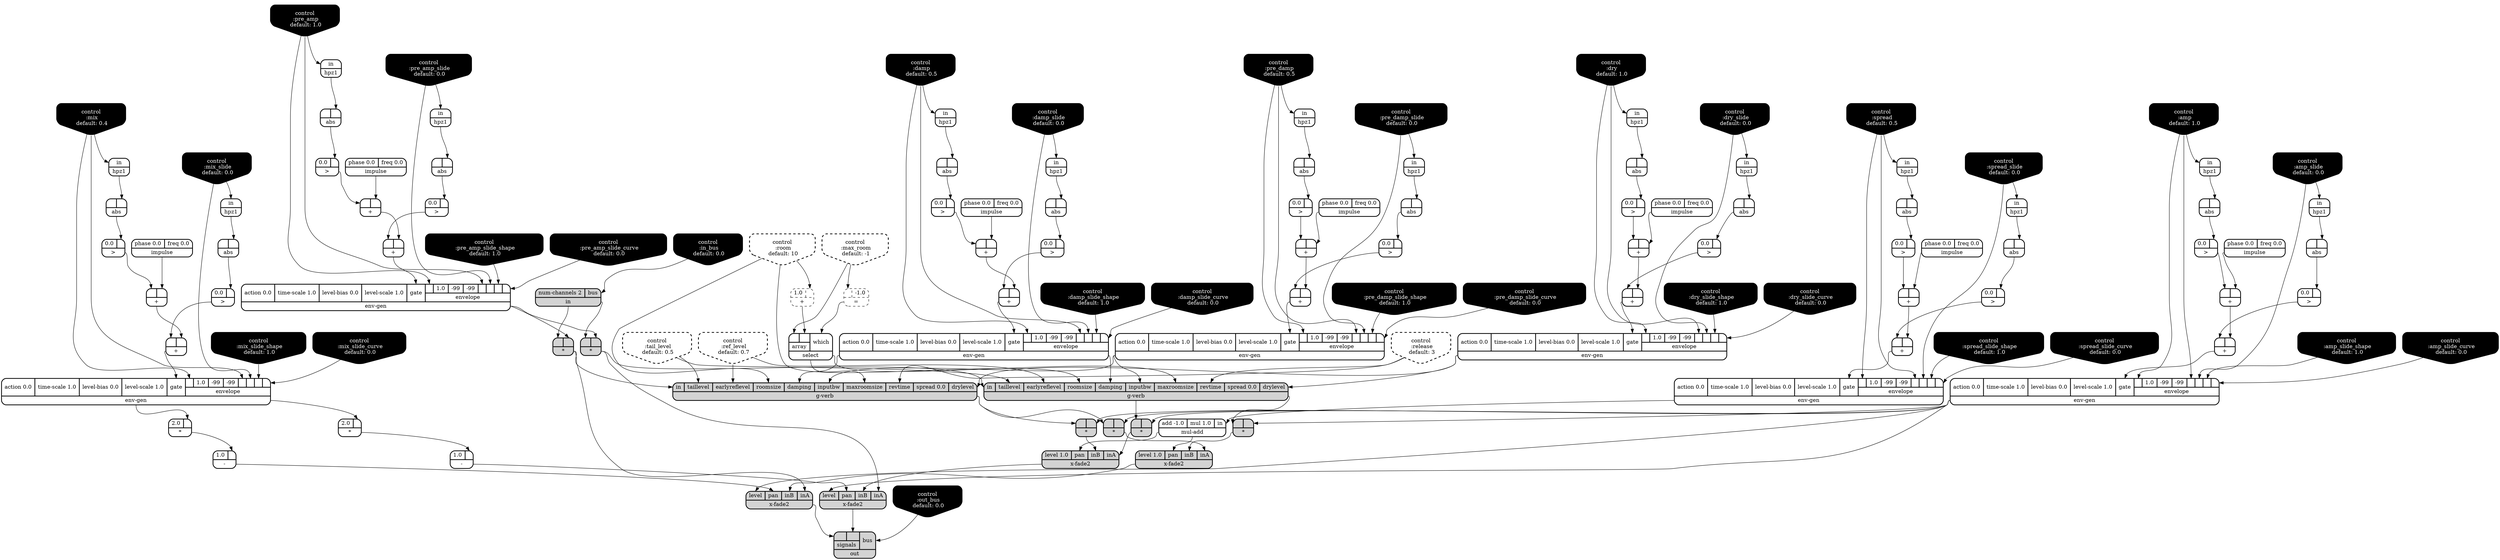 digraph synthdef {
56 [label = "{{ <b> |<a> } |<__UG_NAME__>* }" style="filled, bold, rounded"  shape=record rankdir=LR];
91 [label = "{{ <b> |<a> } |<__UG_NAME__>* }" style="filled, bold, rounded"  shape=record rankdir=LR];
113 [label = "{{ <b> 2.0|<a> } |<__UG_NAME__>* }" style="bold, rounded" shape=record rankdir=LR];
115 [label = "{{ <b> 2.0|<a> } |<__UG_NAME__>* }" style="bold, rounded" shape=record rankdir=LR];
116 [label = "{{ <b> |<a> } |<__UG_NAME__>* }" style="filled, bold, rounded"  shape=record rankdir=LR];
118 [label = "{{ <b> |<a> } |<__UG_NAME__>* }" style="filled, bold, rounded"  shape=record rankdir=LR];
119 [label = "{{ <b> |<a> } |<__UG_NAME__>* }" style="filled, bold, rounded"  shape=record rankdir=LR];
122 [label = "{{ <b> |<a> } |<__UG_NAME__>* }" style="filled, bold, rounded"  shape=record rankdir=LR];
39 [label = "{{ <b> |<a> } |<__UG_NAME__>+ }" style="bold, rounded" shape=record rankdir=LR];
43 [label = "{{ <b> |<a> } |<__UG_NAME__>+ }" style="bold, rounded" shape=record rankdir=LR];
49 [label = "{{ <b> |<a> } |<__UG_NAME__>+ }" style="bold, rounded" shape=record rankdir=LR];
53 [label = "{{ <b> |<a> } |<__UG_NAME__>+ }" style="bold, rounded" shape=record rankdir=LR];
61 [label = "{{ <b> |<a> } |<__UG_NAME__>+ }" style="bold, rounded" shape=record rankdir=LR];
65 [label = "{{ <b> |<a> } |<__UG_NAME__>+ }" style="bold, rounded" shape=record rankdir=LR];
71 [label = "{{ <b> |<a> } |<__UG_NAME__>+ }" style="bold, rounded" shape=record rankdir=LR];
75 [label = "{{ <b> |<a> } |<__UG_NAME__>+ }" style="bold, rounded" shape=record rankdir=LR];
81 [label = "{{ <b> |<a> } |<__UG_NAME__>+ }" style="bold, rounded" shape=record rankdir=LR];
85 [label = "{{ <b> |<a> } |<__UG_NAME__>+ }" style="bold, rounded" shape=record rankdir=LR];
88 [label = "{{ <b> 1.0|<a> } |<__UG_NAME__>+ }" style="dashed, rounded" shape=record rankdir=LR];
97 [label = "{{ <b> |<a> } |<__UG_NAME__>+ }" style="bold, rounded" shape=record rankdir=LR];
101 [label = "{{ <b> |<a> } |<__UG_NAME__>+ }" style="bold, rounded" shape=record rankdir=LR];
107 [label = "{{ <b> |<a> } |<__UG_NAME__>+ }" style="bold, rounded" shape=record rankdir=LR];
111 [label = "{{ <b> |<a> } |<__UG_NAME__>+ }" style="bold, rounded" shape=record rankdir=LR];
114 [label = "{{ <b> 1.0|<a> } |<__UG_NAME__>- }" style="bold, rounded" shape=record rankdir=LR];
124 [label = "{{ <b> 1.0|<a> } |<__UG_NAME__>- }" style="bold, rounded" shape=record rankdir=LR];
87 [label = "{{ <b> |<a> -1.0} |<__UG_NAME__>= }" style="dashed, rounded" shape=record rankdir=LR];
38 [label = "{{ <b> 0.0|<a> } |<__UG_NAME__>\> }" style="bold, rounded" shape=record rankdir=LR];
42 [label = "{{ <b> 0.0|<a> } |<__UG_NAME__>\> }" style="bold, rounded" shape=record rankdir=LR];
48 [label = "{{ <b> 0.0|<a> } |<__UG_NAME__>\> }" style="bold, rounded" shape=record rankdir=LR];
52 [label = "{{ <b> 0.0|<a> } |<__UG_NAME__>\> }" style="bold, rounded" shape=record rankdir=LR];
60 [label = "{{ <b> 0.0|<a> } |<__UG_NAME__>\> }" style="bold, rounded" shape=record rankdir=LR];
64 [label = "{{ <b> 0.0|<a> } |<__UG_NAME__>\> }" style="bold, rounded" shape=record rankdir=LR];
70 [label = "{{ <b> 0.0|<a> } |<__UG_NAME__>\> }" style="bold, rounded" shape=record rankdir=LR];
74 [label = "{{ <b> 0.0|<a> } |<__UG_NAME__>\> }" style="bold, rounded" shape=record rankdir=LR];
80 [label = "{{ <b> 0.0|<a> } |<__UG_NAME__>\> }" style="bold, rounded" shape=record rankdir=LR];
84 [label = "{{ <b> 0.0|<a> } |<__UG_NAME__>\> }" style="bold, rounded" shape=record rankdir=LR];
96 [label = "{{ <b> 0.0|<a> } |<__UG_NAME__>\> }" style="bold, rounded" shape=record rankdir=LR];
100 [label = "{{ <b> 0.0|<a> } |<__UG_NAME__>\> }" style="bold, rounded" shape=record rankdir=LR];
106 [label = "{{ <b> 0.0|<a> } |<__UG_NAME__>\> }" style="bold, rounded" shape=record rankdir=LR];
110 [label = "{{ <b> 0.0|<a> } |<__UG_NAME__>\> }" style="bold, rounded" shape=record rankdir=LR];
37 [label = "{{ <b> |<a> } |<__UG_NAME__>abs }" style="bold, rounded" shape=record rankdir=LR];
41 [label = "{{ <b> |<a> } |<__UG_NAME__>abs }" style="bold, rounded" shape=record rankdir=LR];
47 [label = "{{ <b> |<a> } |<__UG_NAME__>abs }" style="bold, rounded" shape=record rankdir=LR];
51 [label = "{{ <b> |<a> } |<__UG_NAME__>abs }" style="bold, rounded" shape=record rankdir=LR];
59 [label = "{{ <b> |<a> } |<__UG_NAME__>abs }" style="bold, rounded" shape=record rankdir=LR];
63 [label = "{{ <b> |<a> } |<__UG_NAME__>abs }" style="bold, rounded" shape=record rankdir=LR];
69 [label = "{{ <b> |<a> } |<__UG_NAME__>abs }" style="bold, rounded" shape=record rankdir=LR];
73 [label = "{{ <b> |<a> } |<__UG_NAME__>abs }" style="bold, rounded" shape=record rankdir=LR];
79 [label = "{{ <b> |<a> } |<__UG_NAME__>abs }" style="bold, rounded" shape=record rankdir=LR];
83 [label = "{{ <b> |<a> } |<__UG_NAME__>abs }" style="bold, rounded" shape=record rankdir=LR];
95 [label = "{{ <b> |<a> } |<__UG_NAME__>abs }" style="bold, rounded" shape=record rankdir=LR];
99 [label = "{{ <b> |<a> } |<__UG_NAME__>abs }" style="bold, rounded" shape=record rankdir=LR];
105 [label = "{{ <b> |<a> } |<__UG_NAME__>abs }" style="bold, rounded" shape=record rankdir=LR];
109 [label = "{{ <b> |<a> } |<__UG_NAME__>abs }" style="bold, rounded" shape=record rankdir=LR];
0 [label = "control
 :room
 default: 10" shape=invhouse style="rounded, dashed, filled, bold" fillcolor=white fontcolor=black ]; 
1 [label = "control
 :max_room
 default: -1" shape=invhouse style="rounded, dashed, filled, bold" fillcolor=white fontcolor=black ]; 
2 [label = "control
 :release
 default: 3" shape=invhouse style="rounded, dashed, filled, bold" fillcolor=white fontcolor=black ]; 
3 [label = "control
 :ref_level
 default: 0.7" shape=invhouse style="rounded, dashed, filled, bold" fillcolor=white fontcolor=black ]; 
4 [label = "control
 :tail_level
 default: 0.5" shape=invhouse style="rounded, dashed, filled, bold" fillcolor=white fontcolor=black ]; 
5 [label = "control
 :amp
 default: 1.0" shape=invhouse style="rounded, filled, bold" fillcolor=black fontcolor=white ]; 
6 [label = "control
 :amp_slide
 default: 0.0" shape=invhouse style="rounded, filled, bold" fillcolor=black fontcolor=white ]; 
7 [label = "control
 :amp_slide_shape
 default: 1.0" shape=invhouse style="rounded, filled, bold" fillcolor=black fontcolor=white ]; 
8 [label = "control
 :amp_slide_curve
 default: 0.0" shape=invhouse style="rounded, filled, bold" fillcolor=black fontcolor=white ]; 
9 [label = "control
 :mix
 default: 0.4" shape=invhouse style="rounded, filled, bold" fillcolor=black fontcolor=white ]; 
10 [label = "control
 :mix_slide
 default: 0.0" shape=invhouse style="rounded, filled, bold" fillcolor=black fontcolor=white ]; 
11 [label = "control
 :mix_slide_shape
 default: 1.0" shape=invhouse style="rounded, filled, bold" fillcolor=black fontcolor=white ]; 
12 [label = "control
 :mix_slide_curve
 default: 0.0" shape=invhouse style="rounded, filled, bold" fillcolor=black fontcolor=white ]; 
13 [label = "control
 :pre_amp
 default: 1.0" shape=invhouse style="rounded, filled, bold" fillcolor=black fontcolor=white ]; 
14 [label = "control
 :pre_amp_slide
 default: 0.0" shape=invhouse style="rounded, filled, bold" fillcolor=black fontcolor=white ]; 
15 [label = "control
 :pre_amp_slide_shape
 default: 1.0" shape=invhouse style="rounded, filled, bold" fillcolor=black fontcolor=white ]; 
16 [label = "control
 :pre_amp_slide_curve
 default: 0.0" shape=invhouse style="rounded, filled, bold" fillcolor=black fontcolor=white ]; 
17 [label = "control
 :spread
 default: 0.5" shape=invhouse style="rounded, filled, bold" fillcolor=black fontcolor=white ]; 
18 [label = "control
 :spread_slide
 default: 0.0" shape=invhouse style="rounded, filled, bold" fillcolor=black fontcolor=white ]; 
19 [label = "control
 :spread_slide_shape
 default: 1.0" shape=invhouse style="rounded, filled, bold" fillcolor=black fontcolor=white ]; 
20 [label = "control
 :spread_slide_curve
 default: 0.0" shape=invhouse style="rounded, filled, bold" fillcolor=black fontcolor=white ]; 
21 [label = "control
 :damp
 default: 0.5" shape=invhouse style="rounded, filled, bold" fillcolor=black fontcolor=white ]; 
22 [label = "control
 :damp_slide
 default: 0.0" shape=invhouse style="rounded, filled, bold" fillcolor=black fontcolor=white ]; 
23 [label = "control
 :damp_slide_shape
 default: 1.0" shape=invhouse style="rounded, filled, bold" fillcolor=black fontcolor=white ]; 
24 [label = "control
 :damp_slide_curve
 default: 0.0" shape=invhouse style="rounded, filled, bold" fillcolor=black fontcolor=white ]; 
25 [label = "control
 :pre_damp
 default: 0.5" shape=invhouse style="rounded, filled, bold" fillcolor=black fontcolor=white ]; 
26 [label = "control
 :pre_damp_slide
 default: 0.0" shape=invhouse style="rounded, filled, bold" fillcolor=black fontcolor=white ]; 
27 [label = "control
 :pre_damp_slide_shape
 default: 1.0" shape=invhouse style="rounded, filled, bold" fillcolor=black fontcolor=white ]; 
28 [label = "control
 :pre_damp_slide_curve
 default: 0.0" shape=invhouse style="rounded, filled, bold" fillcolor=black fontcolor=white ]; 
29 [label = "control
 :dry
 default: 1.0" shape=invhouse style="rounded, filled, bold" fillcolor=black fontcolor=white ]; 
30 [label = "control
 :dry_slide
 default: 0.0" shape=invhouse style="rounded, filled, bold" fillcolor=black fontcolor=white ]; 
31 [label = "control
 :dry_slide_shape
 default: 1.0" shape=invhouse style="rounded, filled, bold" fillcolor=black fontcolor=white ]; 
32 [label = "control
 :dry_slide_curve
 default: 0.0" shape=invhouse style="rounded, filled, bold" fillcolor=black fontcolor=white ]; 
33 [label = "control
 :in_bus
 default: 0.0" shape=invhouse style="rounded, filled, bold" fillcolor=black fontcolor=white ]; 
34 [label = "control
 :out_bus
 default: 0.0" shape=invhouse style="rounded, filled, bold" fillcolor=black fontcolor=white ]; 
44 [label = "{{ <action> action 0.0|<time____scale> time-scale 1.0|<level____bias> level-bias 0.0|<level____scale> level-scale 1.0|<gate> gate|{{<envelope___control___0>|1.0|-99|-99|<envelope___control___4>|<envelope___control___5>|<envelope___control___6>|<envelope___control___7>}|envelope}} |<__UG_NAME__>env-gen }" style="bold, rounded" shape=record rankdir=LR];
54 [label = "{{ <action> action 0.0|<time____scale> time-scale 1.0|<level____bias> level-bias 0.0|<level____scale> level-scale 1.0|<gate> gate|{{<envelope___control___0>|1.0|-99|-99|<envelope___control___4>|<envelope___control___5>|<envelope___control___6>|<envelope___control___7>}|envelope}} |<__UG_NAME__>env-gen }" style="bold, rounded" shape=record rankdir=LR];
66 [label = "{{ <action> action 0.0|<time____scale> time-scale 1.0|<level____bias> level-bias 0.0|<level____scale> level-scale 1.0|<gate> gate|{{<envelope___control___0>|1.0|-99|-99|<envelope___control___4>|<envelope___control___5>|<envelope___control___6>|<envelope___control___7>}|envelope}} |<__UG_NAME__>env-gen }" style="bold, rounded" shape=record rankdir=LR];
76 [label = "{{ <action> action 0.0|<time____scale> time-scale 1.0|<level____bias> level-bias 0.0|<level____scale> level-scale 1.0|<gate> gate|{{<envelope___control___0>|1.0|-99|-99|<envelope___control___4>|<envelope___control___5>|<envelope___control___6>|<envelope___control___7>}|envelope}} |<__UG_NAME__>env-gen }" style="bold, rounded" shape=record rankdir=LR];
86 [label = "{{ <action> action 0.0|<time____scale> time-scale 1.0|<level____bias> level-bias 0.0|<level____scale> level-scale 1.0|<gate> gate|{{<envelope___control___0>|1.0|-99|-99|<envelope___control___4>|<envelope___control___5>|<envelope___control___6>|<envelope___control___7>}|envelope}} |<__UG_NAME__>env-gen }" style="bold, rounded" shape=record rankdir=LR];
102 [label = "{{ <action> action 0.0|<time____scale> time-scale 1.0|<level____bias> level-bias 0.0|<level____scale> level-scale 1.0|<gate> gate|{{<envelope___control___0>|1.0|-99|-99|<envelope___control___4>|<envelope___control___5>|<envelope___control___6>|<envelope___control___7>}|envelope}} |<__UG_NAME__>env-gen }" style="bold, rounded" shape=record rankdir=LR];
112 [label = "{{ <action> action 0.0|<time____scale> time-scale 1.0|<level____bias> level-bias 0.0|<level____scale> level-scale 1.0|<gate> gate|{{<envelope___control___0>|1.0|-99|-99|<envelope___control___4>|<envelope___control___5>|<envelope___control___6>|<envelope___control___7>}|envelope}} |<__UG_NAME__>env-gen }" style="bold, rounded" shape=record rankdir=LR];
90 [label = "{{ <in> in|<taillevel> taillevel|<earlyreflevel> earlyreflevel|<roomsize> roomsize|<damping> damping|<inputbw> inputbw|<maxroomsize> maxroomsize|<revtime> revtime|<spread> spread 0.0|<drylevel> drylevel} |<__UG_NAME__>g-verb }" style="filled, bold, rounded"  shape=record rankdir=LR];
117 [label = "{{ <in> in|<taillevel> taillevel|<earlyreflevel> earlyreflevel|<roomsize> roomsize|<damping> damping|<inputbw> inputbw|<maxroomsize> maxroomsize|<revtime> revtime|<spread> spread 0.0|<drylevel> drylevel} |<__UG_NAME__>g-verb }" style="filled, bold, rounded"  shape=record rankdir=LR];
36 [label = "{{ <in> in} |<__UG_NAME__>hpz1 }" style="bold, rounded" shape=record rankdir=LR];
40 [label = "{{ <in> in} |<__UG_NAME__>hpz1 }" style="bold, rounded" shape=record rankdir=LR];
46 [label = "{{ <in> in} |<__UG_NAME__>hpz1 }" style="bold, rounded" shape=record rankdir=LR];
50 [label = "{{ <in> in} |<__UG_NAME__>hpz1 }" style="bold, rounded" shape=record rankdir=LR];
58 [label = "{{ <in> in} |<__UG_NAME__>hpz1 }" style="bold, rounded" shape=record rankdir=LR];
62 [label = "{{ <in> in} |<__UG_NAME__>hpz1 }" style="bold, rounded" shape=record rankdir=LR];
68 [label = "{{ <in> in} |<__UG_NAME__>hpz1 }" style="bold, rounded" shape=record rankdir=LR];
72 [label = "{{ <in> in} |<__UG_NAME__>hpz1 }" style="bold, rounded" shape=record rankdir=LR];
78 [label = "{{ <in> in} |<__UG_NAME__>hpz1 }" style="bold, rounded" shape=record rankdir=LR];
82 [label = "{{ <in> in} |<__UG_NAME__>hpz1 }" style="bold, rounded" shape=record rankdir=LR];
94 [label = "{{ <in> in} |<__UG_NAME__>hpz1 }" style="bold, rounded" shape=record rankdir=LR];
98 [label = "{{ <in> in} |<__UG_NAME__>hpz1 }" style="bold, rounded" shape=record rankdir=LR];
104 [label = "{{ <in> in} |<__UG_NAME__>hpz1 }" style="bold, rounded" shape=record rankdir=LR];
108 [label = "{{ <in> in} |<__UG_NAME__>hpz1 }" style="bold, rounded" shape=record rankdir=LR];
35 [label = "{{ <phase> phase 0.0|<freq> freq 0.0} |<__UG_NAME__>impulse }" style="bold, rounded" shape=record rankdir=LR];
45 [label = "{{ <phase> phase 0.0|<freq> freq 0.0} |<__UG_NAME__>impulse }" style="bold, rounded" shape=record rankdir=LR];
57 [label = "{{ <phase> phase 0.0|<freq> freq 0.0} |<__UG_NAME__>impulse }" style="bold, rounded" shape=record rankdir=LR];
67 [label = "{{ <phase> phase 0.0|<freq> freq 0.0} |<__UG_NAME__>impulse }" style="bold, rounded" shape=record rankdir=LR];
77 [label = "{{ <phase> phase 0.0|<freq> freq 0.0} |<__UG_NAME__>impulse }" style="bold, rounded" shape=record rankdir=LR];
92 [label = "{{ <phase> phase 0.0|<freq> freq 0.0} |<__UG_NAME__>impulse }" style="bold, rounded" shape=record rankdir=LR];
93 [label = "{{ <phase> phase 0.0|<freq> freq 0.0} |<__UG_NAME__>impulse }" style="bold, rounded" shape=record rankdir=LR];
55 [label = "{{ <num____channels> num-channels 2|<bus> bus} |<__UG_NAME__>in }" style="filled, bold, rounded"  shape=record rankdir=LR];
103 [label = "{{ <add> add -1.0|<mul> mul 1.0|<in> in} |<__UG_NAME__>mul-add }" style="bold, rounded" shape=record rankdir=LR];
126 [label = "{{ {{<signals___x____fade2___0>|<signals___x____fade2___1>}|signals}|<bus> bus} |<__UG_NAME__>out }" style="filled, bold, rounded"  shape=record rankdir=LR];
89 [label = "{{ {{<array___control___0>|<array___binary____op____u____gen___1>}|array}|<which> which} |<__UG_NAME__>select }" style="bold, rounded" shape=record rankdir=LR];
120 [label = "{{ <level> level 1.0|<pan> pan|<inb> inB|<ina> inA} |<__UG_NAME__>x-fade2 }" style="filled, bold, rounded"  shape=record rankdir=LR];
121 [label = "{{ <level> level|<pan> pan|<inb> inB|<ina> inA} |<__UG_NAME__>x-fade2 }" style="filled, bold, rounded"  shape=record rankdir=LR];
123 [label = "{{ <level> level 1.0|<pan> pan|<inb> inB|<ina> inA} |<__UG_NAME__>x-fade2 }" style="filled, bold, rounded"  shape=record rankdir=LR];
125 [label = "{{ <level> level|<pan> pan|<inb> inB|<ina> inA} |<__UG_NAME__>x-fade2 }" style="filled, bold, rounded"  shape=record rankdir=LR];

54:__UG_NAME__ -> 56:a ;
55:__UG_NAME__ -> 56:b ;
44:__UG_NAME__ -> 91:a ;
90:__UG_NAME__ -> 91:b ;
112:__UG_NAME__ -> 113:a ;
112:__UG_NAME__ -> 115:a ;
54:__UG_NAME__ -> 116:a ;
55:__UG_NAME__ -> 116:b ;
44:__UG_NAME__ -> 118:a ;
90:__UG_NAME__ -> 118:b ;
44:__UG_NAME__ -> 119:a ;
117:__UG_NAME__ -> 119:b ;
44:__UG_NAME__ -> 122:a ;
117:__UG_NAME__ -> 122:b ;
35:__UG_NAME__ -> 39:a ;
38:__UG_NAME__ -> 39:b ;
39:__UG_NAME__ -> 43:a ;
42:__UG_NAME__ -> 43:b ;
45:__UG_NAME__ -> 49:a ;
48:__UG_NAME__ -> 49:b ;
49:__UG_NAME__ -> 53:a ;
52:__UG_NAME__ -> 53:b ;
57:__UG_NAME__ -> 61:a ;
60:__UG_NAME__ -> 61:b ;
61:__UG_NAME__ -> 65:a ;
64:__UG_NAME__ -> 65:b ;
67:__UG_NAME__ -> 71:a ;
70:__UG_NAME__ -> 71:b ;
71:__UG_NAME__ -> 75:a ;
74:__UG_NAME__ -> 75:b ;
77:__UG_NAME__ -> 81:a ;
80:__UG_NAME__ -> 81:b ;
81:__UG_NAME__ -> 85:a ;
84:__UG_NAME__ -> 85:b ;
0:__UG_NAME__ -> 88:a ;
93:__UG_NAME__ -> 97:a ;
96:__UG_NAME__ -> 97:b ;
97:__UG_NAME__ -> 101:a ;
100:__UG_NAME__ -> 101:b ;
92:__UG_NAME__ -> 107:a ;
106:__UG_NAME__ -> 107:b ;
107:__UG_NAME__ -> 111:a ;
110:__UG_NAME__ -> 111:b ;
113:__UG_NAME__ -> 114:a ;
115:__UG_NAME__ -> 124:a ;
1:__UG_NAME__ -> 87:b ;
37:__UG_NAME__ -> 38:a ;
41:__UG_NAME__ -> 42:a ;
47:__UG_NAME__ -> 48:a ;
51:__UG_NAME__ -> 52:a ;
59:__UG_NAME__ -> 60:a ;
63:__UG_NAME__ -> 64:a ;
69:__UG_NAME__ -> 70:a ;
73:__UG_NAME__ -> 74:a ;
79:__UG_NAME__ -> 80:a ;
83:__UG_NAME__ -> 84:a ;
95:__UG_NAME__ -> 96:a ;
99:__UG_NAME__ -> 100:a ;
105:__UG_NAME__ -> 106:a ;
109:__UG_NAME__ -> 110:a ;
36:__UG_NAME__ -> 37:a ;
40:__UG_NAME__ -> 41:a ;
46:__UG_NAME__ -> 47:a ;
50:__UG_NAME__ -> 51:a ;
58:__UG_NAME__ -> 59:a ;
62:__UG_NAME__ -> 63:a ;
68:__UG_NAME__ -> 69:a ;
72:__UG_NAME__ -> 73:a ;
78:__UG_NAME__ -> 79:a ;
82:__UG_NAME__ -> 83:a ;
94:__UG_NAME__ -> 95:a ;
98:__UG_NAME__ -> 99:a ;
104:__UG_NAME__ -> 105:a ;
108:__UG_NAME__ -> 109:a ;
5:__UG_NAME__ -> 44:envelope___control___0 ;
5:__UG_NAME__ -> 44:envelope___control___4 ;
6:__UG_NAME__ -> 44:envelope___control___5 ;
7:__UG_NAME__ -> 44:envelope___control___6 ;
8:__UG_NAME__ -> 44:envelope___control___7 ;
43:__UG_NAME__ -> 44:gate ;
13:__UG_NAME__ -> 54:envelope___control___0 ;
13:__UG_NAME__ -> 54:envelope___control___4 ;
14:__UG_NAME__ -> 54:envelope___control___5 ;
15:__UG_NAME__ -> 54:envelope___control___6 ;
16:__UG_NAME__ -> 54:envelope___control___7 ;
53:__UG_NAME__ -> 54:gate ;
21:__UG_NAME__ -> 66:envelope___control___0 ;
21:__UG_NAME__ -> 66:envelope___control___4 ;
22:__UG_NAME__ -> 66:envelope___control___5 ;
23:__UG_NAME__ -> 66:envelope___control___6 ;
24:__UG_NAME__ -> 66:envelope___control___7 ;
65:__UG_NAME__ -> 66:gate ;
25:__UG_NAME__ -> 76:envelope___control___0 ;
25:__UG_NAME__ -> 76:envelope___control___4 ;
26:__UG_NAME__ -> 76:envelope___control___5 ;
27:__UG_NAME__ -> 76:envelope___control___6 ;
28:__UG_NAME__ -> 76:envelope___control___7 ;
75:__UG_NAME__ -> 76:gate ;
29:__UG_NAME__ -> 86:envelope___control___0 ;
29:__UG_NAME__ -> 86:envelope___control___4 ;
30:__UG_NAME__ -> 86:envelope___control___5 ;
31:__UG_NAME__ -> 86:envelope___control___6 ;
32:__UG_NAME__ -> 86:envelope___control___7 ;
85:__UG_NAME__ -> 86:gate ;
17:__UG_NAME__ -> 102:envelope___control___0 ;
17:__UG_NAME__ -> 102:envelope___control___4 ;
18:__UG_NAME__ -> 102:envelope___control___5 ;
19:__UG_NAME__ -> 102:envelope___control___6 ;
20:__UG_NAME__ -> 102:envelope___control___7 ;
101:__UG_NAME__ -> 102:gate ;
9:__UG_NAME__ -> 112:envelope___control___0 ;
9:__UG_NAME__ -> 112:envelope___control___4 ;
10:__UG_NAME__ -> 112:envelope___control___5 ;
11:__UG_NAME__ -> 112:envelope___control___6 ;
12:__UG_NAME__ -> 112:envelope___control___7 ;
111:__UG_NAME__ -> 112:gate ;
86:__UG_NAME__ -> 90:drylevel ;
2:__UG_NAME__ -> 90:revtime ;
89:__UG_NAME__ -> 90:maxroomsize ;
76:__UG_NAME__ -> 90:inputbw ;
66:__UG_NAME__ -> 90:damping ;
0:__UG_NAME__ -> 90:roomsize ;
3:__UG_NAME__ -> 90:earlyreflevel ;
4:__UG_NAME__ -> 90:taillevel ;
56:__UG_NAME__ -> 90:in ;
86:__UG_NAME__ -> 117:drylevel ;
2:__UG_NAME__ -> 117:revtime ;
89:__UG_NAME__ -> 117:maxroomsize ;
76:__UG_NAME__ -> 117:inputbw ;
66:__UG_NAME__ -> 117:damping ;
0:__UG_NAME__ -> 117:roomsize ;
3:__UG_NAME__ -> 117:earlyreflevel ;
4:__UG_NAME__ -> 117:taillevel ;
116:__UG_NAME__ -> 117:in ;
5:__UG_NAME__ -> 36:in ;
6:__UG_NAME__ -> 40:in ;
13:__UG_NAME__ -> 46:in ;
14:__UG_NAME__ -> 50:in ;
21:__UG_NAME__ -> 58:in ;
22:__UG_NAME__ -> 62:in ;
25:__UG_NAME__ -> 68:in ;
26:__UG_NAME__ -> 72:in ;
29:__UG_NAME__ -> 78:in ;
30:__UG_NAME__ -> 82:in ;
17:__UG_NAME__ -> 94:in ;
18:__UG_NAME__ -> 98:in ;
9:__UG_NAME__ -> 104:in ;
10:__UG_NAME__ -> 108:in ;
33:__UG_NAME__ -> 55:bus ;
102:__UG_NAME__ -> 103:in ;
34:__UG_NAME__ -> 126:bus ;
121:__UG_NAME__ -> 126:signals___x____fade2___0 ;
125:__UG_NAME__ -> 126:signals___x____fade2___1 ;
87:__UG_NAME__ -> 89:which ;
1:__UG_NAME__ -> 89:array___control___0 ;
88:__UG_NAME__ -> 89:array___binary____op____u____gen___1 ;
118:__UG_NAME__ -> 120:ina ;
119:__UG_NAME__ -> 120:inb ;
103:__UG_NAME__ -> 120:pan ;
56:__UG_NAME__ -> 121:ina ;
120:__UG_NAME__ -> 121:inb ;
114:__UG_NAME__ -> 121:pan ;
44:__UG_NAME__ -> 121:level ;
122:__UG_NAME__ -> 123:ina ;
91:__UG_NAME__ -> 123:inb ;
103:__UG_NAME__ -> 123:pan ;
116:__UG_NAME__ -> 125:ina ;
123:__UG_NAME__ -> 125:inb ;
124:__UG_NAME__ -> 125:pan ;
44:__UG_NAME__ -> 125:level ;

}